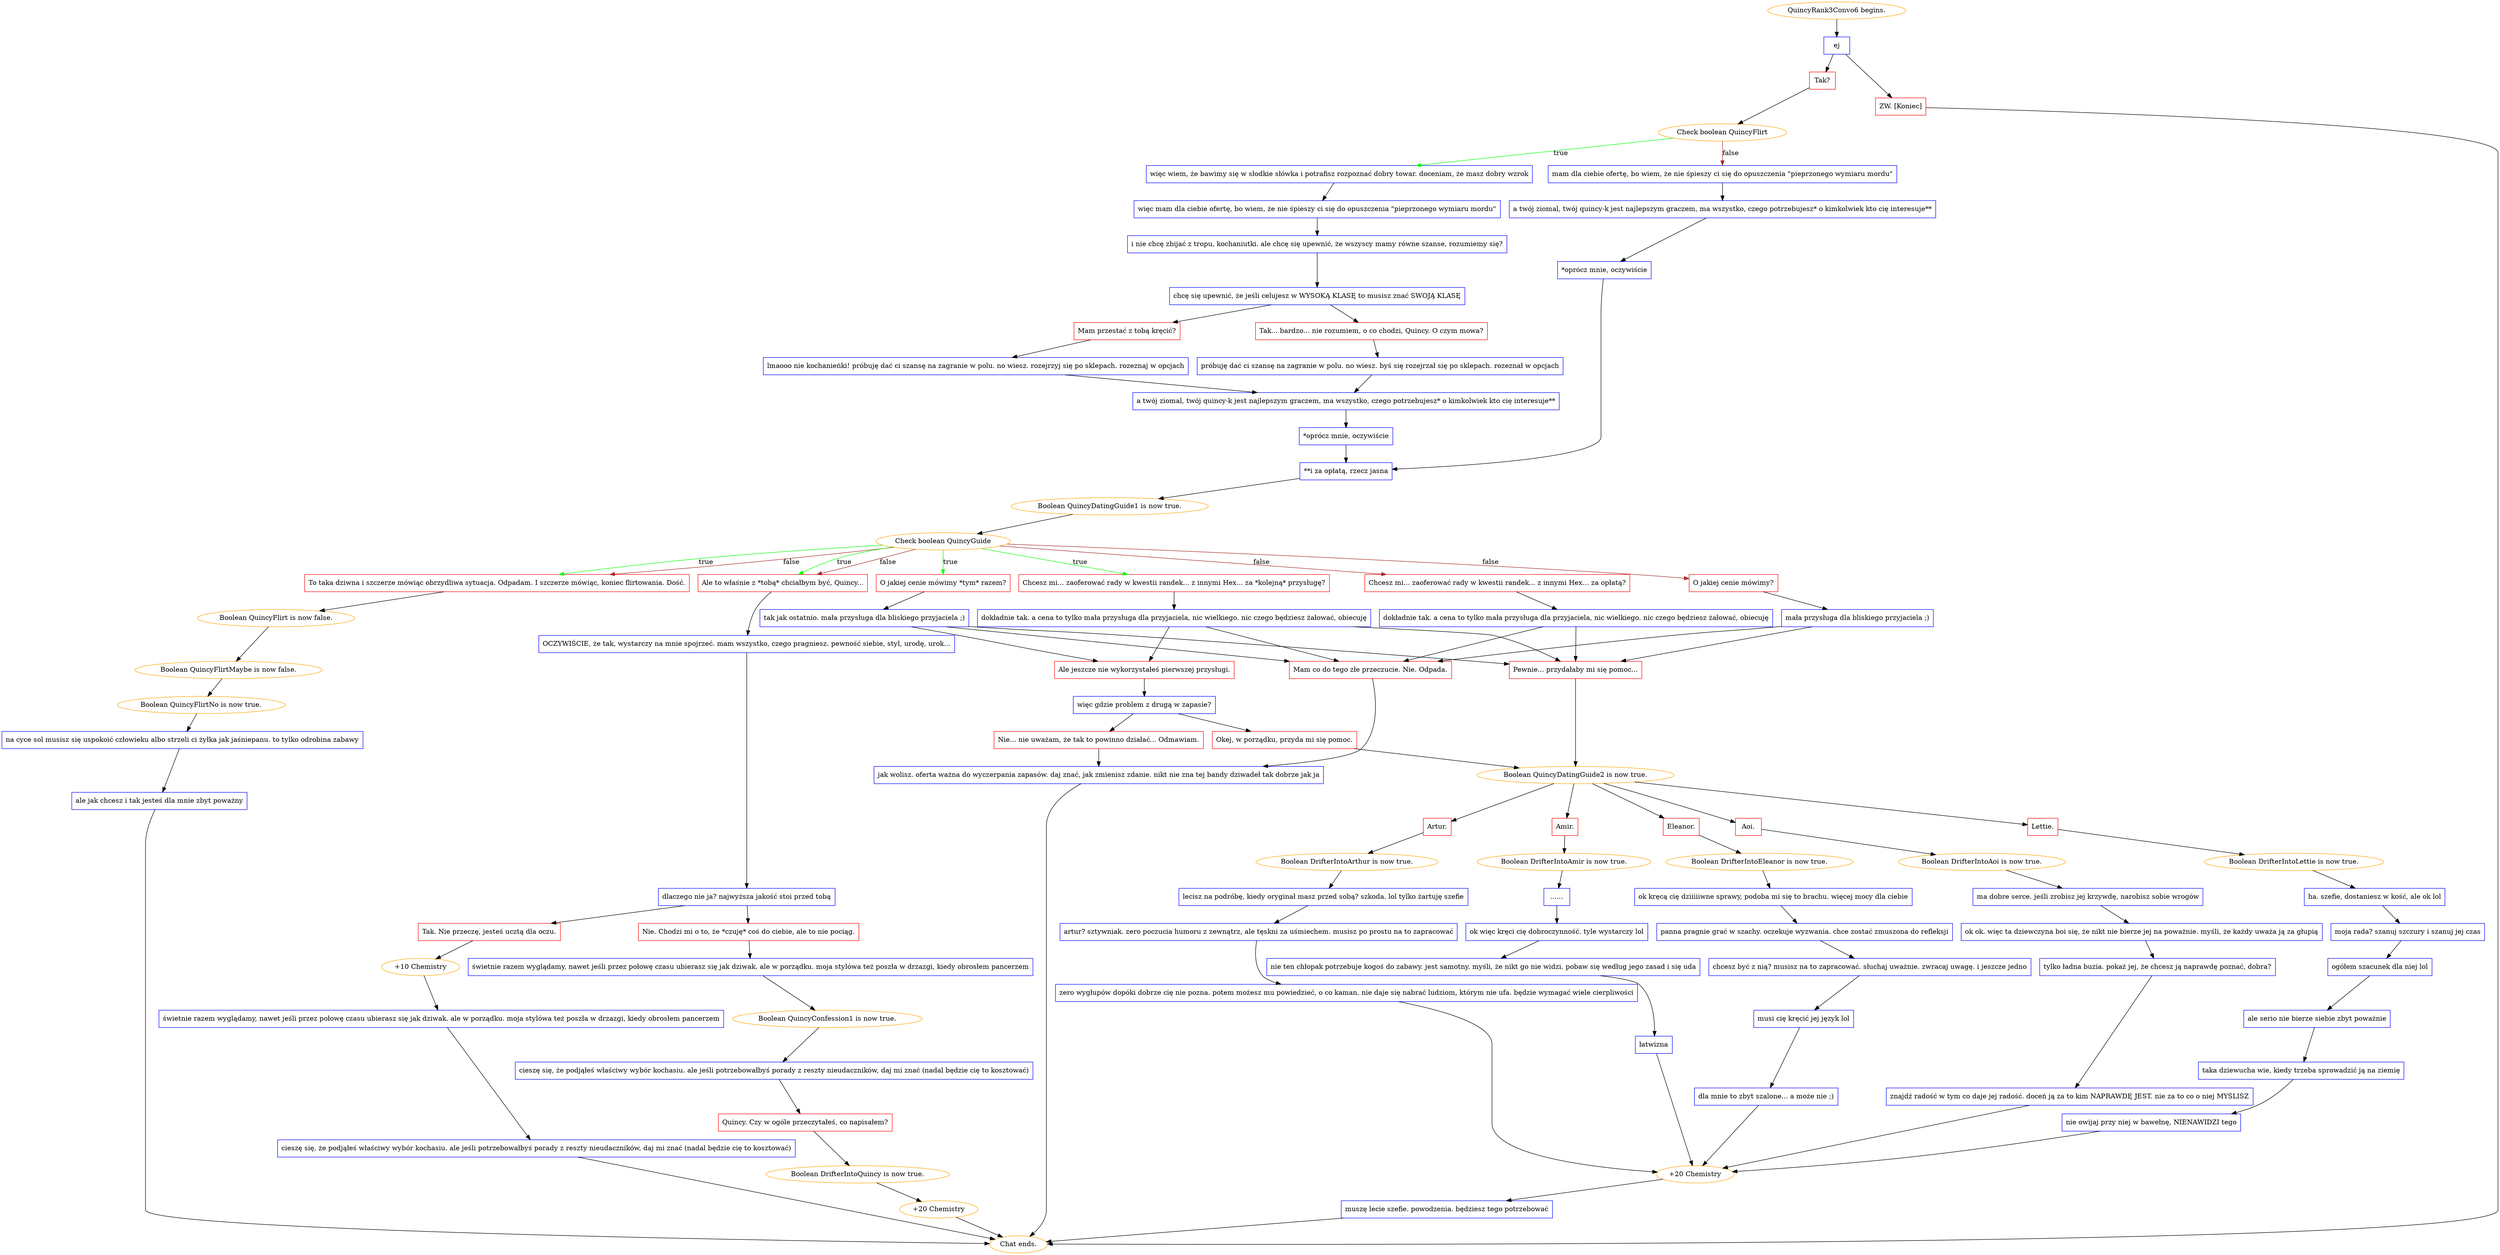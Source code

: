 digraph {
	"QuincyRank3Convo6 begins." [color=orange];
		"QuincyRank3Convo6 begins." -> j1198493348;
	j1198493348 [label="ej",shape=box,color=blue];
		j1198493348 -> j936316562;
		j1198493348 -> j2452338123;
	j936316562 [label="Tak?",shape=box,color=red];
		j936316562 -> j1014815872;
	j2452338123 [label="ZW. [Koniec]",shape=box,color=red];
		j2452338123 -> "Chat ends.";
	j1014815872 [label="Check boolean QuincyFlirt",color=orange];
		j1014815872 -> j715622066 [label=true,color=green];
		j1014815872 -> j500623481 [label=false,color=brown];
	"Chat ends." [color=orange];
	j715622066 [label="więc wiem, że bawimy się w słodkie słówka i potrafisz rozpoznać dobry towar. doceniam, że masz dobry wzrok",shape=box,color=blue];
		j715622066 -> j1648841304;
	j500623481 [label="mam dla ciebie ofertę, bo wiem, że nie śpieszy ci się do opuszczenia \"pieprzonego wymiaru mordu\"",shape=box,color=blue];
		j500623481 -> j1267670121;
	j1648841304 [label="więc mam dla ciebie ofertę, bo wiem, że nie śpieszy ci się do opuszczenia \"pieprzonego wymiaru mordu\"",shape=box,color=blue];
		j1648841304 -> j1094325166;
	j1267670121 [label="a twój ziomal, twój quincy-k jest najlepszym graczem, ma wszystko, czego potrzebujesz* o kimkolwiek kto cię interesuje**",shape=box,color=blue];
		j1267670121 -> j1986613898;
	j1094325166 [label="i nie chcę zbijać z tropu, kochaniutki. ale chcę się upewnić, że wszyscy mamy równe szanse, rozumiemy się?",shape=box,color=blue];
		j1094325166 -> j2731952514;
	j1986613898 [label="*oprócz mnie, oczywiście",shape=box,color=blue];
		j1986613898 -> j3334798486;
	j2731952514 [label="chcę się upewnić, że jeśli celujesz w WYSOKĄ KLASĘ to musisz znać SWOJĄ KLASĘ",shape=box,color=blue];
		j2731952514 -> j651781112;
		j2731952514 -> j2793448876;
	j3334798486 [label="**i za opłatą, rzecz jasna",shape=box,color=blue];
		j3334798486 -> j3858156737;
	j651781112 [label="Tak... bardzo... nie rozumiem, o co chodzi, Quincy. O czym mowa?",shape=box,color=red];
		j651781112 -> j1001998114;
	j2793448876 [label="Mam przestać z tobą kręcić?",shape=box,color=red];
		j2793448876 -> j578667519;
	j3858156737 [label="Boolean QuincyDatingGuide1 is now true.",color=orange];
		j3858156737 -> j3595540058;
	j1001998114 [label="próbuję dać ci szansę na zagranie w polu. no wiesz. byś się rozejrzał się po sklepach. rozeznał w opcjach",shape=box,color=blue];
		j1001998114 -> j619662914;
	j578667519 [label="lmaooo nie kochanieńki! próbuję dać ci szansę na zagranie w polu. no wiesz. rozejrzyj się po sklepach. rozeznaj w opcjach",shape=box,color=blue];
		j578667519 -> j619662914;
	j3595540058 [label="Check boolean QuincyGuide",color=orange];
		j3595540058 -> j4221579738 [label=true,color=green];
		j3595540058 -> j1938925370 [label=true,color=green];
		j3595540058 -> j1959495467 [label=true,color=green];
		j3595540058 -> j2736691921 [label=true,color=green];
		j3595540058 -> j1397751645 [label=false,color=brown];
		j3595540058 -> j3852873356 [label=false,color=brown];
		j3595540058 -> j1959495467 [label=false,color=brown];
		j3595540058 -> j2736691921 [label=false,color=brown];
	j619662914 [label="a twój ziomal, twój quincy-k jest najlepszym graczem, ma wszystko, czego potrzebujesz* o kimkolwiek kto cię interesuje**",shape=box,color=blue];
		j619662914 -> j1135471632;
	j4221579738 [label="Chcesz mi... zaoferować rady w kwestii randek... z innymi Hex... za *kolejną* przysługę?",shape=box,color=red];
		j4221579738 -> j1636817813;
	j1938925370 [label="O jakiej cenie mówimy *tym* razem?",shape=box,color=red];
		j1938925370 -> j1496181440;
	j1959495467 [label="To taka dziwna i szczerze mówiąc obrzydliwa sytuacja. Odpadam. I szczerze mówiąc, koniec flirtowania. Dość.",shape=box,color=red];
		j1959495467 -> j1915015541;
	j2736691921 [label="Ale to właśnie z *tobą* chciałbym być, Quincy...",shape=box,color=red];
		j2736691921 -> j3487983844;
	j1397751645 [label="O jakiej cenie mówimy?",shape=box,color=red];
		j1397751645 -> j2666428823;
	j3852873356 [label="Chcesz mi... zaoferować rady w kwestii randek... z innymi Hex... za opłatą?",shape=box,color=red];
		j3852873356 -> j1427710674;
	j1135471632 [label="*oprócz mnie, oczywiście",shape=box,color=blue];
		j1135471632 -> j3334798486;
	j1636817813 [label="dokładnie tak. a cena to tylko mała przysługa dla przyjaciela, nic wielkiego. nic czego będziesz żałować, obiecuję",shape=box,color=blue];
		j1636817813 -> j3641142913;
		j1636817813 -> j4079331591;
		j1636817813 -> j1879026842;
	j1496181440 [label="tak jak ostatnio. mała przysługa dla bliskiego przyjaciela ;)",shape=box,color=blue];
		j1496181440 -> j3641142913;
		j1496181440 -> j4079331591;
		j1496181440 -> j1879026842;
	j1915015541 [label="Boolean QuincyFlirt is now false.",color=orange];
		j1915015541 -> j1243995677;
	j3487983844 [label="OCZYWIŚCIE, że tak, wystarczy na mnie spojrzeć. mam wszystko, czego pragniesz. pewność siebie, styl, urodę, urok...",shape=box,color=blue];
		j3487983844 -> j2373533470;
	j2666428823 [label="mała przysługa dla bliskiego przyjaciela ;)",shape=box,color=blue];
		j2666428823 -> j4079331591;
		j2666428823 -> j1879026842;
	j1427710674 [label="dokładnie tak. a cena to tylko mała przysługa dla przyjaciela, nic wielkiego. nic czego będziesz żałować, obiecuję",shape=box,color=blue];
		j1427710674 -> j4079331591;
		j1427710674 -> j1879026842;
	j3641142913 [label="Ale jeszcze nie wykorzystałeś pierwszej przysługi.",shape=box,color=red];
		j3641142913 -> j2851581978;
	j4079331591 [label="Mam co do tego złe przeczucie. Nie. Odpada.",shape=box,color=red];
		j4079331591 -> j3937288729;
	j1879026842 [label="Pewnie... przydałaby mi się pomoc...",shape=box,color=red];
		j1879026842 -> j3319277691;
	j1243995677 [label="Boolean QuincyFlirtMaybe is now false.",color=orange];
		j1243995677 -> j831739965;
	j2373533470 [label="dlaczego nie ja? najwyższa jakość stoi przed tobą",shape=box,color=blue];
		j2373533470 -> j3271261017;
		j2373533470 -> j1002499370;
	j2851581978 [label="więc gdzie problem z drugą w zapasie?",shape=box,color=blue];
		j2851581978 -> j1413253450;
		j2851581978 -> j3814693435;
	j3937288729 [label="jak wolisz. oferta ważna do wyczerpania zapasów. daj znać, jak zmienisz zdanie. nikt nie zna tej bandy dziwadeł tak dobrze jak ja",shape=box,color=blue];
		j3937288729 -> "Chat ends.";
	j3319277691 [label="Boolean QuincyDatingGuide2 is now true.",color=orange];
		j3319277691 -> j3437468370;
		j3319277691 -> j2063934509;
		j3319277691 -> j2705394574;
		j3319277691 -> j1149737535;
		j3319277691 -> j1777285928;
	j831739965 [label="Boolean QuincyFlirtNo is now true.",color=orange];
		j831739965 -> j3862192442;
	j3271261017 [label="Nie. Chodzi mi o to, że *czuję* coś do ciebie, ale to nie pociąg.",shape=box,color=red];
		j3271261017 -> j1731956293;
	j1002499370 [label="Tak. Nie przeczę, jesteś ucztą dla oczu.",shape=box,color=red];
		j1002499370 -> j2804496643;
	j1413253450 [label="Nie... nie uważam, że tak to powinno działać... Odmawiam.",shape=box,color=red];
		j1413253450 -> j3937288729;
	j3814693435 [label="Okej, w porządku, przyda mi się pomoc.",shape=box,color=red];
		j3814693435 -> j3319277691;
	j3437468370 [label="Lettie.",shape=box,color=red];
		j3437468370 -> j2902825150;
	j2063934509 [label="Artur.",shape=box,color=red];
		j2063934509 -> j1442512922;
	j2705394574 [label="Amir.",shape=box,color=red];
		j2705394574 -> j1407892153;
	j1149737535 [label="Eleanor.",shape=box,color=red];
		j1149737535 -> j2118919001;
	j1777285928 [label="Aoi.",shape=box,color=red];
		j1777285928 -> j1584698727;
	j3862192442 [label="na cyce sol musisz się uspokoić człowieku albo strzeli ci żyłka jak jaśniepanu. to tylko odrobina zabawy",shape=box,color=blue];
		j3862192442 -> j3129629485;
	j1731956293 [label="świetnie razem wyglądamy, nawet jeśli przez połowę czasu ubierasz się jak dziwak. ale w porządku. moja stylówa też poszła w drzazgi, kiedy obrosłem pancerzem",shape=box,color=blue];
		j1731956293 -> j2085041730;
	j2804496643 [label="+10 Chemistry",color=orange];
		j2804496643 -> j2195203875;
	j2902825150 [label="Boolean DrifterIntoLettie is now true.",color=orange];
		j2902825150 -> j1156341109;
	j1442512922 [label="Boolean DrifterIntoArthur is now true.",color=orange];
		j1442512922 -> j1036747847;
	j1407892153 [label="Boolean DrifterIntoAmir is now true.",color=orange];
		j1407892153 -> j1668348595;
	j2118919001 [label="Boolean DrifterIntoEleanor is now true.",color=orange];
		j2118919001 -> j56935376;
	j1584698727 [label="Boolean DrifterIntoAoi is now true.",color=orange];
		j1584698727 -> j376061368;
	j3129629485 [label="ale jak chcesz i tak jesteś dla mnie zbyt poważny",shape=box,color=blue];
		j3129629485 -> "Chat ends.";
	j2085041730 [label="Boolean QuincyConfession1 is now true.",color=orange];
		j2085041730 -> j3927221080;
	j2195203875 [label="świetnie razem wyglądamy, nawet jeśli przez połowę czasu ubierasz się jak dziwak. ale w porządku. moja stylówa też poszła w drzazgi, kiedy obrosłem pancerzem",shape=box,color=blue];
		j2195203875 -> j1654358988;
	j1156341109 [label="ha. szefie, dostaniesz w kość, ale ok lol",shape=box,color=blue];
		j1156341109 -> j828535551;
	j1036747847 [label="lecisz na podróbę, kiedy oryginał masz przed sobą? szkoda. lol tylko żartuję szefie",shape=box,color=blue];
		j1036747847 -> j1859568465;
	j1668348595 [label="......",shape=box,color=blue];
		j1668348595 -> j727964977;
	j56935376 [label="ok kręcą cię dziiiiiwne sprawy, podoba mi się to brachu. więcej mocy dla ciebie",shape=box,color=blue];
		j56935376 -> j887655453;
	j376061368 [label="ma dobre serce. jeśli zrobisz jej krzywdę, narobisz sobie wrogów",shape=box,color=blue];
		j376061368 -> j3848331148;
	j3927221080 [label="cieszę się, że podjąłeś właściwy wybór kochasiu. ale jeśli potrzebowałbyś porady z reszty nieudaczników, daj mi znać (nadal będzie cię to kosztować)",shape=box,color=blue];
		j3927221080 -> j1867543066;
	j1654358988 [label="cieszę się, że podjąłeś właściwy wybór kochasiu. ale jeśli potrzebowałbyś porady z reszty nieudaczników, daj mi znać (nadal będzie cię to kosztować)",shape=box,color=blue];
		j1654358988 -> "Chat ends.";
	j828535551 [label="moja rada? szanuj szczury i szanuj jej czas",shape=box,color=blue];
		j828535551 -> j1936636536;
	j1859568465 [label="artur? sztywniak. zero poczucia humoru z zewnątrz, ale tęskni za uśmiechem. musisz po prostu na to zapracować",shape=box,color=blue];
		j1859568465 -> j2644216309;
	j727964977 [label="ok więc kręci cię dobroczynność. tyle wystarczy lol",shape=box,color=blue];
		j727964977 -> j3114052652;
	j887655453 [label="panna pragnie grać w szachy. oczekuje wyzwania. chce zostać zmuszona do refleksji",shape=box,color=blue];
		j887655453 -> j3324255308;
	j3848331148 [label="ok ok. więc ta dziewczyna boi się, że nikt nie bierze jej na poważnie. myśli, że każdy uważa ją za głupią",shape=box,color=blue];
		j3848331148 -> j2342515299;
	j1867543066 [label="Quincy. Czy w ogóle przeczytałeś, co napisałem?",shape=box,color=red];
		j1867543066 -> j359041193;
	j1936636536 [label="ogółem szacunek dla niej lol",shape=box,color=blue];
		j1936636536 -> j751052294;
	j2644216309 [label="zero wygłupów dopóki dobrze cię nie pozna. potem możesz mu powiedzieć, o co kaman. nie daje się nabrać ludziom, którym nie ufa. będzie wymagać wiele cierpliwości",shape=box,color=blue];
		j2644216309 -> j1428603727;
	j3114052652 [label="nie ten chłopak potrzebuje kogoś do zabawy. jest samotny. myśli, że nikt go nie widzi. pobaw się według jego zasad i się uda",shape=box,color=blue];
		j3114052652 -> j3861980611;
	j3324255308 [label="chcesz być z nią? musisz na to zapracować. słuchaj uważnie. zwracaj uwagę. i jeszcze jedno",shape=box,color=blue];
		j3324255308 -> j1903595669;
	j2342515299 [label="tylko ładna buzia. pokaż jej, że chcesz ją naprawdę poznać, dobra?",shape=box,color=blue];
		j2342515299 -> j3715670513;
	j359041193 [label="Boolean DrifterIntoQuincy is now true.",color=orange];
		j359041193 -> j367054140;
	j751052294 [label="ale serio nie bierze siebie zbyt poważnie",shape=box,color=blue];
		j751052294 -> j3870567636;
	j1428603727 [label="+20 Chemistry",color=orange];
		j1428603727 -> j2261782345;
	j3861980611 [label="łatwizna",shape=box,color=blue];
		j3861980611 -> j1428603727;
	j1903595669 [label="musi cię kręcić jej język lol",shape=box,color=blue];
		j1903595669 -> j1612269855;
	j3715670513 [label="znajdź radość w tym co daje jej radość. doceń ją za to kim NAPRAWDĘ JEST. nie za to co o niej MYŚLISZ",shape=box,color=blue];
		j3715670513 -> j1428603727;
	j367054140 [label="+20 Chemistry",color=orange];
		j367054140 -> "Chat ends.";
	j3870567636 [label="taka dziewucha wie, kiedy trzeba sprowadzić ją na ziemię",shape=box,color=blue];
		j3870567636 -> j2241573400;
	j2261782345 [label="muszę lecie szefie. powodzenia. będziesz tego potrzebować",shape=box,color=blue];
		j2261782345 -> "Chat ends.";
	j1612269855 [label="dla mnie to zbyt szalone... a może nie ;)",shape=box,color=blue];
		j1612269855 -> j1428603727;
	j2241573400 [label="nie owijaj przy niej w bawełnę, NIENAWIDZI tego",shape=box,color=blue];
		j2241573400 -> j1428603727;
}